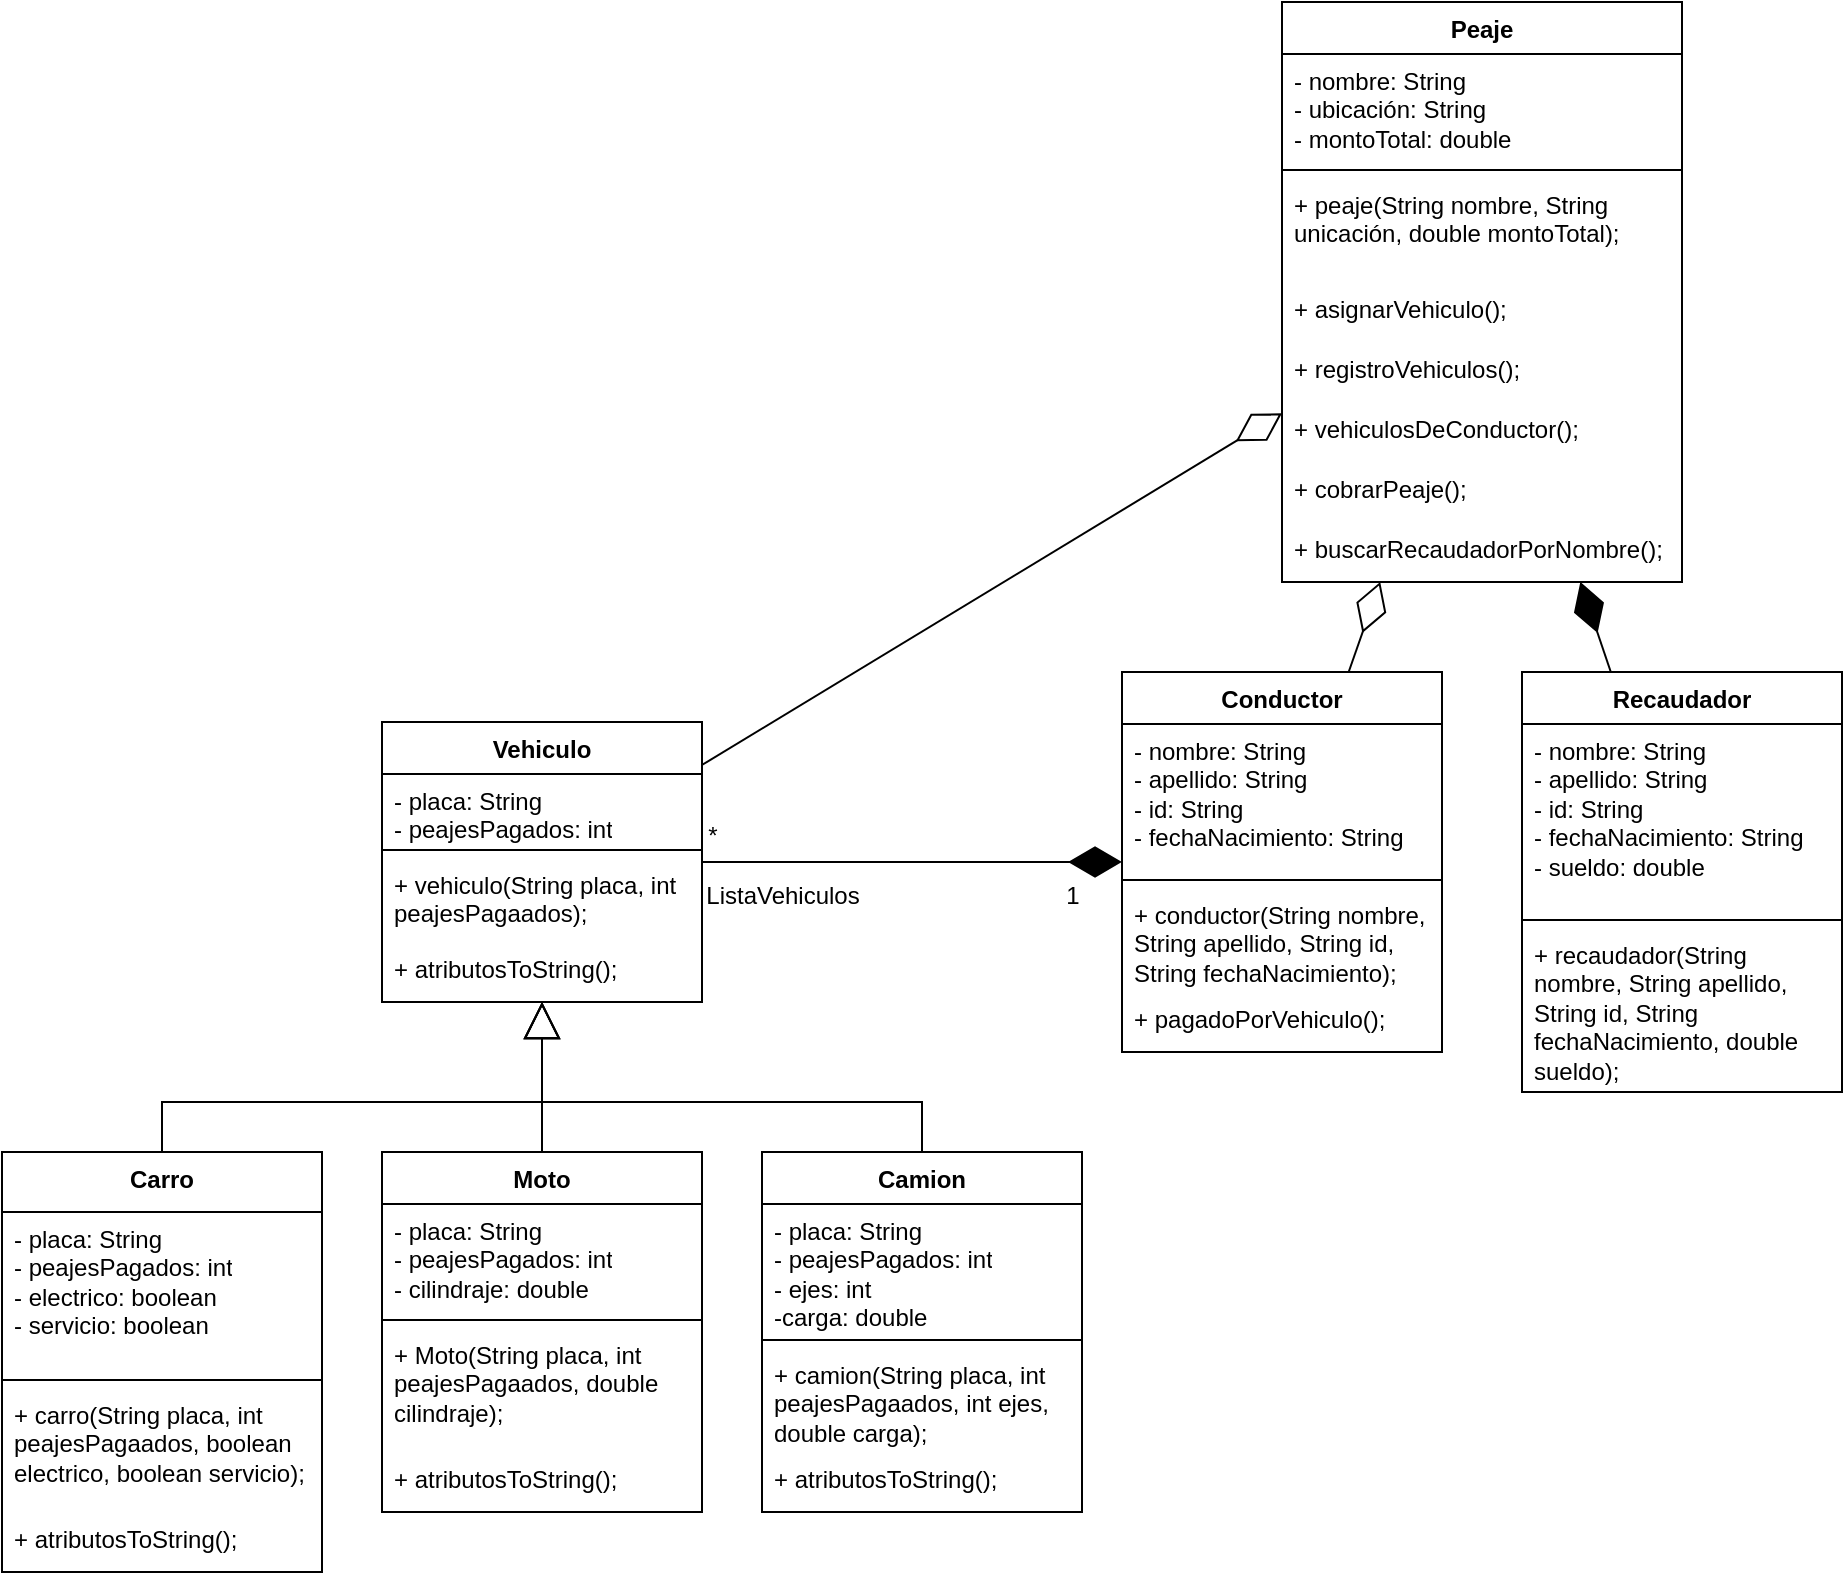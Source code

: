 <mxfile version="26.1.1">
  <diagram id="C5RBs43oDa-KdzZeNtuy" name="Page-1">
    <mxGraphModel dx="1689" dy="241" grid="1" gridSize="10" guides="1" tooltips="1" connect="1" arrows="1" fold="1" page="1" pageScale="1" pageWidth="827" pageHeight="1169" math="0" shadow="0">
      <root>
        <mxCell id="WIyWlLk6GJQsqaUBKTNV-0" />
        <mxCell id="WIyWlLk6GJQsqaUBKTNV-1" parent="WIyWlLk6GJQsqaUBKTNV-0" />
        <mxCell id="eFYhFj7gyF90XmFE_qZa-4" value="Peaje" style="swimlane;fontStyle=1;align=center;verticalAlign=top;childLayout=stackLayout;horizontal=1;startSize=26;horizontalStack=0;resizeParent=1;resizeParentMax=0;resizeLast=0;collapsible=1;marginBottom=0;whiteSpace=wrap;html=1;" parent="WIyWlLk6GJQsqaUBKTNV-1" vertex="1">
          <mxGeometry x="360" y="10" width="200" height="290" as="geometry" />
        </mxCell>
        <mxCell id="eFYhFj7gyF90XmFE_qZa-5" value="- nombre: String&amp;nbsp;&lt;div&gt;- ubicación: String&lt;/div&gt;&lt;div&gt;- montoTotal: double&lt;/div&gt;" style="text;strokeColor=none;fillColor=none;align=left;verticalAlign=top;spacingLeft=4;spacingRight=4;overflow=hidden;rotatable=0;points=[[0,0.5],[1,0.5]];portConstraint=eastwest;whiteSpace=wrap;html=1;" parent="eFYhFj7gyF90XmFE_qZa-4" vertex="1">
          <mxGeometry y="26" width="200" height="54" as="geometry" />
        </mxCell>
        <mxCell id="eFYhFj7gyF90XmFE_qZa-6" value="" style="line;strokeWidth=1;fillColor=none;align=left;verticalAlign=middle;spacingTop=-1;spacingLeft=3;spacingRight=3;rotatable=0;labelPosition=right;points=[];portConstraint=eastwest;strokeColor=inherit;" parent="eFYhFj7gyF90XmFE_qZa-4" vertex="1">
          <mxGeometry y="80" width="200" height="8" as="geometry" />
        </mxCell>
        <mxCell id="eFYhFj7gyF90XmFE_qZa-7" value="+ peaje(String nombre, String unicación, double montoTotal&lt;span style=&quot;background-color: transparent; color: light-dark(rgb(0, 0, 0), rgb(255, 255, 255));&quot;&gt;);&lt;/span&gt;" style="text;strokeColor=none;fillColor=none;align=left;verticalAlign=top;spacingLeft=4;spacingRight=4;overflow=hidden;rotatable=0;points=[[0,0.5],[1,0.5]];portConstraint=eastwest;whiteSpace=wrap;html=1;" parent="eFYhFj7gyF90XmFE_qZa-4" vertex="1">
          <mxGeometry y="88" width="200" height="52" as="geometry" />
        </mxCell>
        <mxCell id="eFYhFj7gyF90XmFE_qZa-42" value="+ asignarVehiculo();" style="text;strokeColor=none;fillColor=none;align=left;verticalAlign=top;spacingLeft=4;spacingRight=4;overflow=hidden;rotatable=0;points=[[0,0.5],[1,0.5]];portConstraint=eastwest;whiteSpace=wrap;html=1;" parent="eFYhFj7gyF90XmFE_qZa-4" vertex="1">
          <mxGeometry y="140" width="200" height="30" as="geometry" />
        </mxCell>
        <mxCell id="eFYhFj7gyF90XmFE_qZa-43" value="+ registroVehiculos();" style="text;strokeColor=none;fillColor=none;align=left;verticalAlign=top;spacingLeft=4;spacingRight=4;overflow=hidden;rotatable=0;points=[[0,0.5],[1,0.5]];portConstraint=eastwest;whiteSpace=wrap;html=1;" parent="eFYhFj7gyF90XmFE_qZa-4" vertex="1">
          <mxGeometry y="170" width="200" height="30" as="geometry" />
        </mxCell>
        <mxCell id="eFYhFj7gyF90XmFE_qZa-45" value="+ vehiculosDeConductor();" style="text;strokeColor=none;fillColor=none;align=left;verticalAlign=top;spacingLeft=4;spacingRight=4;overflow=hidden;rotatable=0;points=[[0,0.5],[1,0.5]];portConstraint=eastwest;whiteSpace=wrap;html=1;" parent="eFYhFj7gyF90XmFE_qZa-4" vertex="1">
          <mxGeometry y="200" width="200" height="30" as="geometry" />
        </mxCell>
        <mxCell id="eFYhFj7gyF90XmFE_qZa-51" value="+ cobrarPeaje();" style="text;strokeColor=none;fillColor=none;align=left;verticalAlign=top;spacingLeft=4;spacingRight=4;overflow=hidden;rotatable=0;points=[[0,0.5],[1,0.5]];portConstraint=eastwest;whiteSpace=wrap;html=1;" parent="eFYhFj7gyF90XmFE_qZa-4" vertex="1">
          <mxGeometry y="230" width="200" height="30" as="geometry" />
        </mxCell>
        <mxCell id="eFYhFj7gyF90XmFE_qZa-52" value="+ buscarRecaudadorPorNombre();" style="text;strokeColor=none;fillColor=none;align=left;verticalAlign=top;spacingLeft=4;spacingRight=4;overflow=hidden;rotatable=0;points=[[0,0.5],[1,0.5]];portConstraint=eastwest;whiteSpace=wrap;html=1;" parent="eFYhFj7gyF90XmFE_qZa-4" vertex="1">
          <mxGeometry y="260" width="200" height="30" as="geometry" />
        </mxCell>
        <mxCell id="eFYhFj7gyF90XmFE_qZa-8" value="Vehiculo" style="swimlane;fontStyle=1;align=center;verticalAlign=top;childLayout=stackLayout;horizontal=1;startSize=26;horizontalStack=0;resizeParent=1;resizeParentMax=0;resizeLast=0;collapsible=1;marginBottom=0;whiteSpace=wrap;html=1;" parent="WIyWlLk6GJQsqaUBKTNV-1" vertex="1">
          <mxGeometry x="-90" y="370" width="160" height="140" as="geometry" />
        </mxCell>
        <mxCell id="eFYhFj7gyF90XmFE_qZa-9" value="- placa: String&lt;div&gt;- peajesPagados: int&lt;br&gt;&lt;/div&gt;" style="text;strokeColor=none;fillColor=none;align=left;verticalAlign=top;spacingLeft=4;spacingRight=4;overflow=hidden;rotatable=0;points=[[0,0.5],[1,0.5]];portConstraint=eastwest;whiteSpace=wrap;html=1;" parent="eFYhFj7gyF90XmFE_qZa-8" vertex="1">
          <mxGeometry y="26" width="160" height="34" as="geometry" />
        </mxCell>
        <mxCell id="eFYhFj7gyF90XmFE_qZa-10" value="" style="line;strokeWidth=1;fillColor=none;align=left;verticalAlign=middle;spacingTop=-1;spacingLeft=3;spacingRight=3;rotatable=0;labelPosition=right;points=[];portConstraint=eastwest;strokeColor=inherit;" parent="eFYhFj7gyF90XmFE_qZa-8" vertex="1">
          <mxGeometry y="60" width="160" height="8" as="geometry" />
        </mxCell>
        <mxCell id="eFYhFj7gyF90XmFE_qZa-11" value="+ vehiculo(String placa, int peajesPagaados);" style="text;strokeColor=none;fillColor=none;align=left;verticalAlign=top;spacingLeft=4;spacingRight=4;overflow=hidden;rotatable=0;points=[[0,0.5],[1,0.5]];portConstraint=eastwest;whiteSpace=wrap;html=1;" parent="eFYhFj7gyF90XmFE_qZa-8" vertex="1">
          <mxGeometry y="68" width="160" height="42" as="geometry" />
        </mxCell>
        <mxCell id="eFYhFj7gyF90XmFE_qZa-46" value="+ atributosToString();" style="text;strokeColor=none;fillColor=none;align=left;verticalAlign=top;spacingLeft=4;spacingRight=4;overflow=hidden;rotatable=0;points=[[0,0.5],[1,0.5]];portConstraint=eastwest;whiteSpace=wrap;html=1;" parent="eFYhFj7gyF90XmFE_qZa-8" vertex="1">
          <mxGeometry y="110" width="160" height="30" as="geometry" />
        </mxCell>
        <mxCell id="eFYhFj7gyF90XmFE_qZa-12" value="Recaudador" style="swimlane;fontStyle=1;align=center;verticalAlign=top;childLayout=stackLayout;horizontal=1;startSize=26;horizontalStack=0;resizeParent=1;resizeParentMax=0;resizeLast=0;collapsible=1;marginBottom=0;whiteSpace=wrap;html=1;" parent="WIyWlLk6GJQsqaUBKTNV-1" vertex="1">
          <mxGeometry x="480" y="345" width="160" height="210" as="geometry" />
        </mxCell>
        <mxCell id="eFYhFj7gyF90XmFE_qZa-13" value="- nombre: String&lt;div&gt;- apellido:&amp;nbsp;&lt;span style=&quot;background-color: transparent; color: light-dark(rgb(0, 0, 0), rgb(255, 255, 255));&quot;&gt;String&lt;/span&gt;&lt;/div&gt;&lt;div&gt;&lt;span style=&quot;background-color: transparent; color: light-dark(rgb(0, 0, 0), rgb(255, 255, 255));&quot;&gt;- id:&amp;nbsp;&lt;/span&gt;&lt;span style=&quot;background-color: transparent; color: light-dark(rgb(0, 0, 0), rgb(255, 255, 255));&quot;&gt;String&lt;/span&gt;&lt;/div&gt;&lt;div&gt;&lt;span style=&quot;background-color: transparent; color: light-dark(rgb(0, 0, 0), rgb(255, 255, 255));&quot;&gt;- fechaNacimiento:&amp;nbsp;&lt;/span&gt;&lt;span style=&quot;background-color: transparent; color: light-dark(rgb(0, 0, 0), rgb(255, 255, 255));&quot;&gt;String&lt;/span&gt;&lt;/div&gt;&lt;div&gt;&lt;span style=&quot;background-color: transparent; color: light-dark(rgb(0, 0, 0), rgb(255, 255, 255));&quot;&gt;- sueldo: double&lt;/span&gt;&lt;/div&gt;" style="text;strokeColor=none;fillColor=none;align=left;verticalAlign=top;spacingLeft=4;spacingRight=4;overflow=hidden;rotatable=0;points=[[0,0.5],[1,0.5]];portConstraint=eastwest;whiteSpace=wrap;html=1;" parent="eFYhFj7gyF90XmFE_qZa-12" vertex="1">
          <mxGeometry y="26" width="160" height="94" as="geometry" />
        </mxCell>
        <mxCell id="eFYhFj7gyF90XmFE_qZa-14" value="" style="line;strokeWidth=1;fillColor=none;align=left;verticalAlign=middle;spacingTop=-1;spacingLeft=3;spacingRight=3;rotatable=0;labelPosition=right;points=[];portConstraint=eastwest;strokeColor=inherit;" parent="eFYhFj7gyF90XmFE_qZa-12" vertex="1">
          <mxGeometry y="120" width="160" height="8" as="geometry" />
        </mxCell>
        <mxCell id="eFYhFj7gyF90XmFE_qZa-15" value="+ recaudador(String nombre, String apellido, String id, String fechaNacimiento, double sueldo);" style="text;strokeColor=none;fillColor=none;align=left;verticalAlign=top;spacingLeft=4;spacingRight=4;overflow=hidden;rotatable=0;points=[[0,0.5],[1,0.5]];portConstraint=eastwest;whiteSpace=wrap;html=1;" parent="eFYhFj7gyF90XmFE_qZa-12" vertex="1">
          <mxGeometry y="128" width="160" height="82" as="geometry" />
        </mxCell>
        <mxCell id="eFYhFj7gyF90XmFE_qZa-16" value="Moto" style="swimlane;fontStyle=1;align=center;verticalAlign=top;childLayout=stackLayout;horizontal=1;startSize=26;horizontalStack=0;resizeParent=1;resizeParentMax=0;resizeLast=0;collapsible=1;marginBottom=0;whiteSpace=wrap;html=1;" parent="WIyWlLk6GJQsqaUBKTNV-1" vertex="1">
          <mxGeometry x="-90" y="585" width="160" height="180" as="geometry" />
        </mxCell>
        <mxCell id="eFYhFj7gyF90XmFE_qZa-17" value="- placa: String&lt;div&gt;- peajesPagados: int&lt;br&gt;- cilindraje: double&lt;/div&gt;" style="text;strokeColor=none;fillColor=none;align=left;verticalAlign=top;spacingLeft=4;spacingRight=4;overflow=hidden;rotatable=0;points=[[0,0.5],[1,0.5]];portConstraint=eastwest;whiteSpace=wrap;html=1;" parent="eFYhFj7gyF90XmFE_qZa-16" vertex="1">
          <mxGeometry y="26" width="160" height="54" as="geometry" />
        </mxCell>
        <mxCell id="eFYhFj7gyF90XmFE_qZa-18" value="" style="line;strokeWidth=1;fillColor=none;align=left;verticalAlign=middle;spacingTop=-1;spacingLeft=3;spacingRight=3;rotatable=0;labelPosition=right;points=[];portConstraint=eastwest;strokeColor=inherit;" parent="eFYhFj7gyF90XmFE_qZa-16" vertex="1">
          <mxGeometry y="80" width="160" height="8" as="geometry" />
        </mxCell>
        <mxCell id="eFYhFj7gyF90XmFE_qZa-19" value="+ Moto(String placa, int peajesPagaados, double cilindraje);" style="text;strokeColor=none;fillColor=none;align=left;verticalAlign=top;spacingLeft=4;spacingRight=4;overflow=hidden;rotatable=0;points=[[0,0.5],[1,0.5]];portConstraint=eastwest;whiteSpace=wrap;html=1;" parent="eFYhFj7gyF90XmFE_qZa-16" vertex="1">
          <mxGeometry y="88" width="160" height="62" as="geometry" />
        </mxCell>
        <mxCell id="eFYhFj7gyF90XmFE_qZa-48" value="+ atributosToString();" style="text;strokeColor=none;fillColor=none;align=left;verticalAlign=top;spacingLeft=4;spacingRight=4;overflow=hidden;rotatable=0;points=[[0,0.5],[1,0.5]];portConstraint=eastwest;whiteSpace=wrap;html=1;" parent="eFYhFj7gyF90XmFE_qZa-16" vertex="1">
          <mxGeometry y="150" width="160" height="30" as="geometry" />
        </mxCell>
        <mxCell id="eFYhFj7gyF90XmFE_qZa-20" value="Carro" style="swimlane;fontStyle=1;align=center;verticalAlign=top;childLayout=stackLayout;horizontal=1;startSize=30;horizontalStack=0;resizeParent=1;resizeParentMax=0;resizeLast=0;collapsible=1;marginBottom=0;whiteSpace=wrap;html=1;" parent="WIyWlLk6GJQsqaUBKTNV-1" vertex="1">
          <mxGeometry x="-280" y="585" width="160" height="210" as="geometry" />
        </mxCell>
        <mxCell id="eFYhFj7gyF90XmFE_qZa-21" value="- placa: String&lt;div&gt;- peajesPagados: int&lt;br&gt;&lt;/div&gt;&lt;div&gt;- electrico: boolean&lt;/div&gt;&lt;div&gt;- servicio: boolean&lt;/div&gt;" style="text;strokeColor=none;fillColor=none;align=left;verticalAlign=top;spacingLeft=4;spacingRight=4;overflow=hidden;rotatable=0;points=[[0,0.5],[1,0.5]];portConstraint=eastwest;whiteSpace=wrap;html=1;" parent="eFYhFj7gyF90XmFE_qZa-20" vertex="1">
          <mxGeometry y="30" width="160" height="80" as="geometry" />
        </mxCell>
        <mxCell id="eFYhFj7gyF90XmFE_qZa-22" value="" style="line;strokeWidth=1;fillColor=none;align=left;verticalAlign=middle;spacingTop=-1;spacingLeft=3;spacingRight=3;rotatable=0;labelPosition=right;points=[];portConstraint=eastwest;strokeColor=inherit;" parent="eFYhFj7gyF90XmFE_qZa-20" vertex="1">
          <mxGeometry y="110" width="160" height="8" as="geometry" />
        </mxCell>
        <mxCell id="eFYhFj7gyF90XmFE_qZa-23" value="+ carro(String placa, int peajesPagaados, boolean electrico, boolean servicio);" style="text;strokeColor=none;fillColor=none;align=left;verticalAlign=top;spacingLeft=4;spacingRight=4;overflow=hidden;rotatable=0;points=[[0,0.5],[1,0.5]];portConstraint=eastwest;whiteSpace=wrap;html=1;" parent="eFYhFj7gyF90XmFE_qZa-20" vertex="1">
          <mxGeometry y="118" width="160" height="62" as="geometry" />
        </mxCell>
        <mxCell id="eFYhFj7gyF90XmFE_qZa-47" value="+ atributosToString();" style="text;strokeColor=none;fillColor=none;align=left;verticalAlign=top;spacingLeft=4;spacingRight=4;overflow=hidden;rotatable=0;points=[[0,0.5],[1,0.5]];portConstraint=eastwest;whiteSpace=wrap;html=1;" parent="eFYhFj7gyF90XmFE_qZa-20" vertex="1">
          <mxGeometry y="180" width="160" height="30" as="geometry" />
        </mxCell>
        <mxCell id="eFYhFj7gyF90XmFE_qZa-24" value="Camion" style="swimlane;fontStyle=1;align=center;verticalAlign=top;childLayout=stackLayout;horizontal=1;startSize=26;horizontalStack=0;resizeParent=1;resizeParentMax=0;resizeLast=0;collapsible=1;marginBottom=0;whiteSpace=wrap;html=1;" parent="WIyWlLk6GJQsqaUBKTNV-1" vertex="1">
          <mxGeometry x="100" y="585" width="160" height="180" as="geometry" />
        </mxCell>
        <mxCell id="eFYhFj7gyF90XmFE_qZa-25" value="- placa: String&lt;div&gt;- peajesPagados: int&lt;br&gt;&lt;/div&gt;&lt;div&gt;- ejes: int&lt;/div&gt;&lt;div&gt;-carga: double&lt;/div&gt;&lt;div&gt;&lt;br&gt;&lt;/div&gt;" style="text;strokeColor=none;fillColor=none;align=left;verticalAlign=top;spacingLeft=4;spacingRight=4;overflow=hidden;rotatable=0;points=[[0,0.5],[1,0.5]];portConstraint=eastwest;whiteSpace=wrap;html=1;" parent="eFYhFj7gyF90XmFE_qZa-24" vertex="1">
          <mxGeometry y="26" width="160" height="64" as="geometry" />
        </mxCell>
        <mxCell id="eFYhFj7gyF90XmFE_qZa-26" value="" style="line;strokeWidth=1;fillColor=none;align=left;verticalAlign=middle;spacingTop=-1;spacingLeft=3;spacingRight=3;rotatable=0;labelPosition=right;points=[];portConstraint=eastwest;strokeColor=inherit;" parent="eFYhFj7gyF90XmFE_qZa-24" vertex="1">
          <mxGeometry y="90" width="160" height="8" as="geometry" />
        </mxCell>
        <mxCell id="eFYhFj7gyF90XmFE_qZa-27" value="+ camion(String placa, int peajesPagaados, int ejes, double carga);" style="text;strokeColor=none;fillColor=none;align=left;verticalAlign=top;spacingLeft=4;spacingRight=4;overflow=hidden;rotatable=0;points=[[0,0.5],[1,0.5]];portConstraint=eastwest;whiteSpace=wrap;html=1;" parent="eFYhFj7gyF90XmFE_qZa-24" vertex="1">
          <mxGeometry y="98" width="160" height="52" as="geometry" />
        </mxCell>
        <mxCell id="eFYhFj7gyF90XmFE_qZa-49" value="+ atributosToString();" style="text;strokeColor=none;fillColor=none;align=left;verticalAlign=top;spacingLeft=4;spacingRight=4;overflow=hidden;rotatable=0;points=[[0,0.5],[1,0.5]];portConstraint=eastwest;whiteSpace=wrap;html=1;" parent="eFYhFj7gyF90XmFE_qZa-24" vertex="1">
          <mxGeometry y="150" width="160" height="30" as="geometry" />
        </mxCell>
        <mxCell id="eFYhFj7gyF90XmFE_qZa-28" value="Conductor" style="swimlane;fontStyle=1;align=center;verticalAlign=top;childLayout=stackLayout;horizontal=1;startSize=26;horizontalStack=0;resizeParent=1;resizeParentMax=0;resizeLast=0;collapsible=1;marginBottom=0;whiteSpace=wrap;html=1;" parent="WIyWlLk6GJQsqaUBKTNV-1" vertex="1">
          <mxGeometry x="280" y="345" width="160" height="190" as="geometry" />
        </mxCell>
        <mxCell id="eFYhFj7gyF90XmFE_qZa-29" value="- nombre: String&lt;div&gt;- apellido:&amp;nbsp;&lt;span style=&quot;background-color: transparent; color: light-dark(rgb(0, 0, 0), rgb(255, 255, 255));&quot;&gt;String&lt;/span&gt;&lt;/div&gt;&lt;div&gt;&lt;span style=&quot;background-color: transparent; color: light-dark(rgb(0, 0, 0), rgb(255, 255, 255));&quot;&gt;- id:&amp;nbsp;&lt;/span&gt;&lt;span style=&quot;background-color: transparent; color: light-dark(rgb(0, 0, 0), rgb(255, 255, 255));&quot;&gt;String&lt;/span&gt;&lt;/div&gt;&lt;div&gt;&lt;span style=&quot;background-color: transparent; color: light-dark(rgb(0, 0, 0), rgb(255, 255, 255));&quot;&gt;- fechaNacimiento:&amp;nbsp;&lt;/span&gt;&lt;span style=&quot;background-color: transparent; color: light-dark(rgb(0, 0, 0), rgb(255, 255, 255));&quot;&gt;String&lt;/span&gt;&lt;/div&gt;" style="text;strokeColor=none;fillColor=none;align=left;verticalAlign=top;spacingLeft=4;spacingRight=4;overflow=hidden;rotatable=0;points=[[0,0.5],[1,0.5]];portConstraint=eastwest;whiteSpace=wrap;html=1;" parent="eFYhFj7gyF90XmFE_qZa-28" vertex="1">
          <mxGeometry y="26" width="160" height="74" as="geometry" />
        </mxCell>
        <mxCell id="eFYhFj7gyF90XmFE_qZa-30" value="" style="line;strokeWidth=1;fillColor=none;align=left;verticalAlign=middle;spacingTop=-1;spacingLeft=3;spacingRight=3;rotatable=0;labelPosition=right;points=[];portConstraint=eastwest;strokeColor=inherit;" parent="eFYhFj7gyF90XmFE_qZa-28" vertex="1">
          <mxGeometry y="100" width="160" height="8" as="geometry" />
        </mxCell>
        <mxCell id="eFYhFj7gyF90XmFE_qZa-31" value="+ conductor(String nombre, String apellido, String id, String fechaNacimiento);" style="text;strokeColor=none;fillColor=none;align=left;verticalAlign=top;spacingLeft=4;spacingRight=4;overflow=hidden;rotatable=0;points=[[0,0.5],[1,0.5]];portConstraint=eastwest;whiteSpace=wrap;html=1;" parent="eFYhFj7gyF90XmFE_qZa-28" vertex="1">
          <mxGeometry y="108" width="160" height="52" as="geometry" />
        </mxCell>
        <mxCell id="eFYhFj7gyF90XmFE_qZa-44" value="+ pagadoPorVehiculo();" style="text;strokeColor=none;fillColor=none;align=left;verticalAlign=top;spacingLeft=4;spacingRight=4;overflow=hidden;rotatable=0;points=[[0,0.5],[1,0.5]];portConstraint=eastwest;whiteSpace=wrap;html=1;" parent="eFYhFj7gyF90XmFE_qZa-28" vertex="1">
          <mxGeometry y="160" width="160" height="30" as="geometry" />
        </mxCell>
        <mxCell id="eFYhFj7gyF90XmFE_qZa-34" value="" style="endArrow=diamondThin;endFill=1;endSize=24;html=1;rounded=0;" parent="WIyWlLk6GJQsqaUBKTNV-1" source="eFYhFj7gyF90XmFE_qZa-8" target="eFYhFj7gyF90XmFE_qZa-28" edge="1">
          <mxGeometry width="160" relative="1" as="geometry">
            <mxPoint x="80" y="462" as="sourcePoint" />
            <mxPoint x="240" y="462" as="targetPoint" />
          </mxGeometry>
        </mxCell>
        <mxCell id="eFYhFj7gyF90XmFE_qZa-35" value="1" style="text;html=1;align=center;verticalAlign=middle;resizable=0;points=[];autosize=1;strokeColor=none;fillColor=none;" parent="WIyWlLk6GJQsqaUBKTNV-1" vertex="1">
          <mxGeometry x="240" y="442" width="30" height="30" as="geometry" />
        </mxCell>
        <mxCell id="eFYhFj7gyF90XmFE_qZa-36" value="*" style="text;html=1;align=center;verticalAlign=middle;resizable=0;points=[];autosize=1;strokeColor=none;fillColor=none;" parent="WIyWlLk6GJQsqaUBKTNV-1" vertex="1">
          <mxGeometry x="60" y="412" width="30" height="30" as="geometry" />
        </mxCell>
        <mxCell id="eFYhFj7gyF90XmFE_qZa-37" value="ListaVehiculos" style="text;html=1;align=center;verticalAlign=middle;resizable=0;points=[];autosize=1;strokeColor=none;fillColor=none;" parent="WIyWlLk6GJQsqaUBKTNV-1" vertex="1">
          <mxGeometry x="60" y="442" width="100" height="30" as="geometry" />
        </mxCell>
        <mxCell id="eFYhFj7gyF90XmFE_qZa-56" value="" style="endArrow=diamondThin;endFill=1;endSize=24;html=1;rounded=0;" parent="WIyWlLk6GJQsqaUBKTNV-1" source="eFYhFj7gyF90XmFE_qZa-12" target="eFYhFj7gyF90XmFE_qZa-4" edge="1">
          <mxGeometry width="160" relative="1" as="geometry">
            <mxPoint x="280" y="330" as="sourcePoint" />
            <mxPoint x="490" y="330" as="targetPoint" />
            <Array as="points" />
          </mxGeometry>
        </mxCell>
        <mxCell id="eFYhFj7gyF90XmFE_qZa-57" value="" style="endArrow=block;endSize=16;endFill=0;html=1;rounded=0;" parent="WIyWlLk6GJQsqaUBKTNV-1" source="eFYhFj7gyF90XmFE_qZa-20" target="eFYhFj7gyF90XmFE_qZa-8" edge="1">
          <mxGeometry width="160" relative="1" as="geometry">
            <mxPoint x="-100" y="590" as="sourcePoint" />
            <mxPoint x="60" y="590" as="targetPoint" />
            <Array as="points">
              <mxPoint x="-200" y="560" />
              <mxPoint x="-10" y="560" />
            </Array>
          </mxGeometry>
        </mxCell>
        <mxCell id="eFYhFj7gyF90XmFE_qZa-58" value="" style="endArrow=block;endSize=16;endFill=0;html=1;rounded=0;" parent="WIyWlLk6GJQsqaUBKTNV-1" source="eFYhFj7gyF90XmFE_qZa-16" target="eFYhFj7gyF90XmFE_qZa-8" edge="1">
          <mxGeometry width="160" relative="1" as="geometry">
            <mxPoint x="-107" y="595" as="sourcePoint" />
            <mxPoint x="-52" y="520" as="targetPoint" />
          </mxGeometry>
        </mxCell>
        <mxCell id="eFYhFj7gyF90XmFE_qZa-59" value="" style="endArrow=block;endSize=16;endFill=0;html=1;rounded=0;" parent="WIyWlLk6GJQsqaUBKTNV-1" source="eFYhFj7gyF90XmFE_qZa-24" target="eFYhFj7gyF90XmFE_qZa-8" edge="1">
          <mxGeometry width="160" relative="1" as="geometry">
            <mxPoint x="-97" y="605" as="sourcePoint" />
            <mxPoint x="-42" y="530" as="targetPoint" />
            <Array as="points">
              <mxPoint x="180" y="560" />
              <mxPoint x="-10" y="560" />
            </Array>
          </mxGeometry>
        </mxCell>
        <mxCell id="eFYhFj7gyF90XmFE_qZa-61" value="" style="endArrow=diamondThin;endFill=0;endSize=24;html=1;rounded=0;" parent="WIyWlLk6GJQsqaUBKTNV-1" source="eFYhFj7gyF90XmFE_qZa-28" target="eFYhFj7gyF90XmFE_qZa-4" edge="1">
          <mxGeometry width="160" relative="1" as="geometry">
            <mxPoint x="350" y="310" as="sourcePoint" />
            <mxPoint x="470" y="310" as="targetPoint" />
          </mxGeometry>
        </mxCell>
        <mxCell id="dc8RXqE7pqIwlO8eC3pQ-0" value="" style="endArrow=diamondThin;endFill=0;endSize=24;html=1;rounded=0;" edge="1" parent="WIyWlLk6GJQsqaUBKTNV-1" source="eFYhFj7gyF90XmFE_qZa-8" target="eFYhFj7gyF90XmFE_qZa-4">
          <mxGeometry width="160" relative="1" as="geometry">
            <mxPoint x="403" y="355" as="sourcePoint" />
            <mxPoint x="419" y="310" as="targetPoint" />
          </mxGeometry>
        </mxCell>
      </root>
    </mxGraphModel>
  </diagram>
</mxfile>
